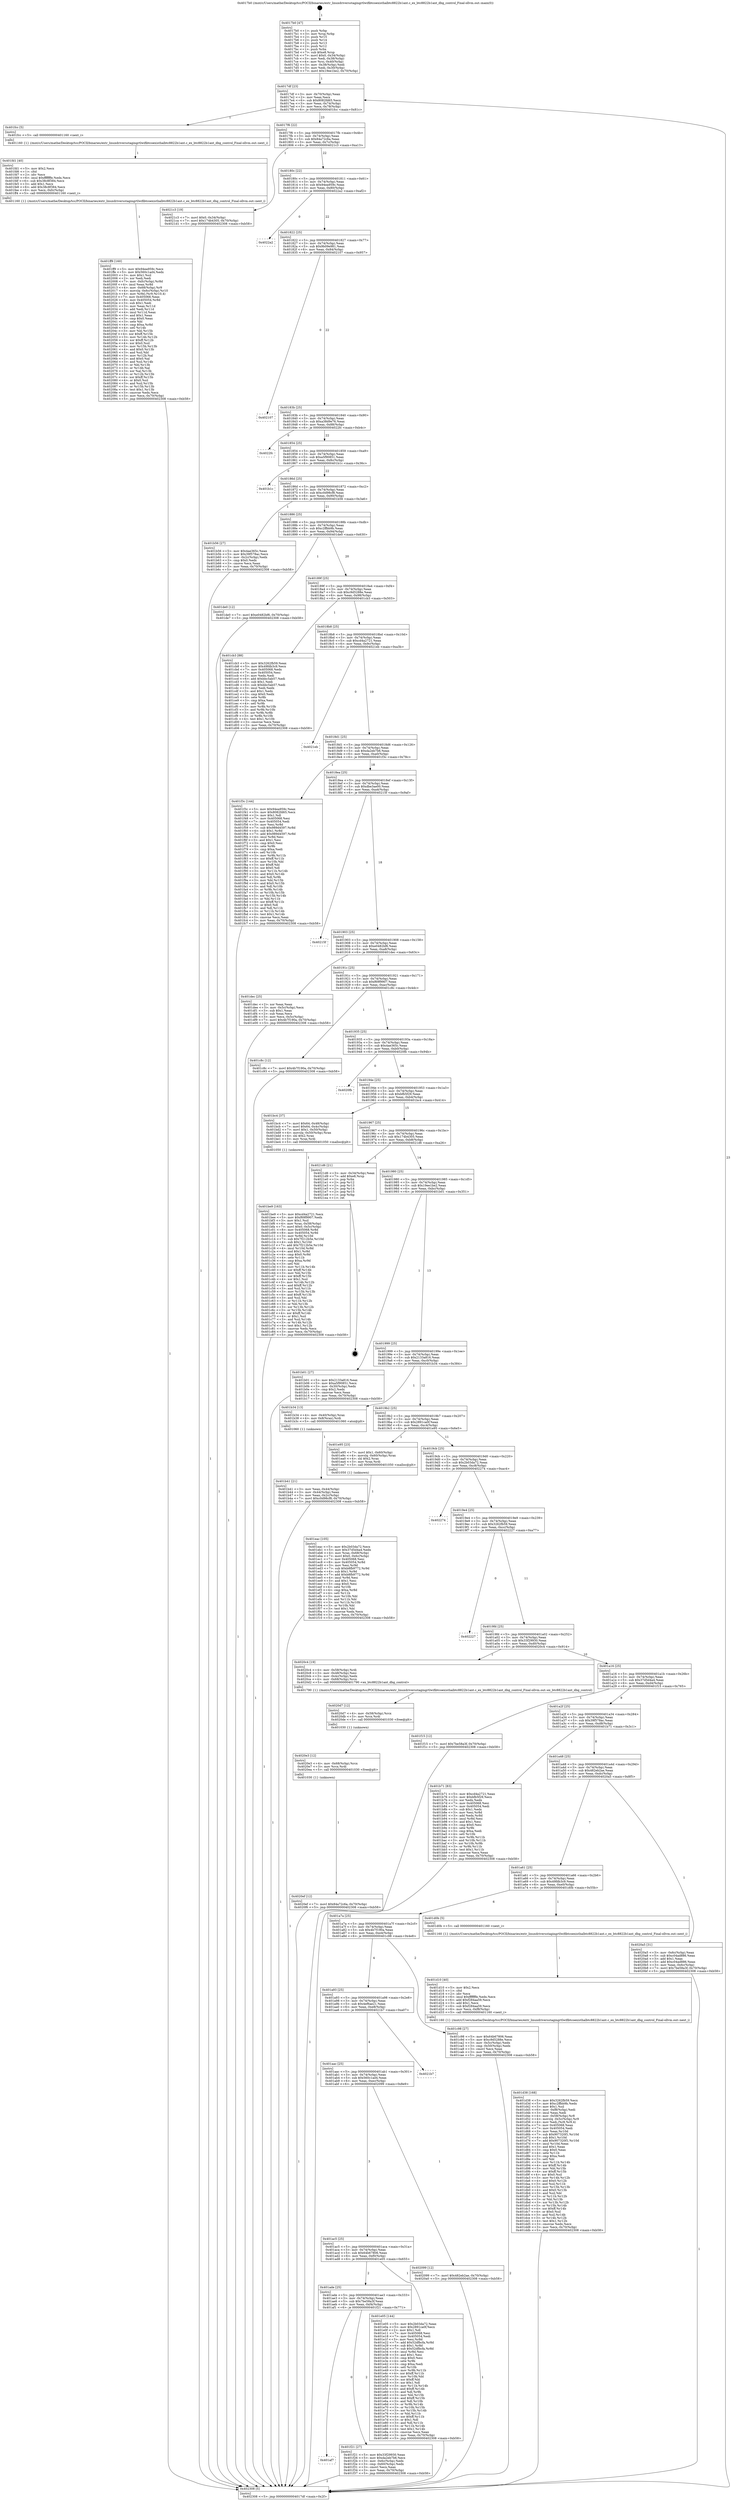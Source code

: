 digraph "0x4017b0" {
  label = "0x4017b0 (/mnt/c/Users/mathe/Desktop/tcc/POCII/binaries/extr_linuxdriversstagingrtlwifibtcoexisthalbtc8822b1ant.c_ex_btc8822b1ant_dbg_control_Final-ollvm.out::main(0))"
  labelloc = "t"
  node[shape=record]

  Entry [label="",width=0.3,height=0.3,shape=circle,fillcolor=black,style=filled]
  "0x4017df" [label="{
     0x4017df [23]\l
     | [instrs]\l
     &nbsp;&nbsp;0x4017df \<+3\>: mov -0x70(%rbp),%eax\l
     &nbsp;&nbsp;0x4017e2 \<+2\>: mov %eax,%ecx\l
     &nbsp;&nbsp;0x4017e4 \<+6\>: sub $0x8082fd65,%ecx\l
     &nbsp;&nbsp;0x4017ea \<+3\>: mov %eax,-0x74(%rbp)\l
     &nbsp;&nbsp;0x4017ed \<+3\>: mov %ecx,-0x78(%rbp)\l
     &nbsp;&nbsp;0x4017f0 \<+6\>: je 0000000000401fcc \<main+0x81c\>\l
  }"]
  "0x401fcc" [label="{
     0x401fcc [5]\l
     | [instrs]\l
     &nbsp;&nbsp;0x401fcc \<+5\>: call 0000000000401160 \<next_i\>\l
     | [calls]\l
     &nbsp;&nbsp;0x401160 \{1\} (/mnt/c/Users/mathe/Desktop/tcc/POCII/binaries/extr_linuxdriversstagingrtlwifibtcoexisthalbtc8822b1ant.c_ex_btc8822b1ant_dbg_control_Final-ollvm.out::next_i)\l
  }"]
  "0x4017f6" [label="{
     0x4017f6 [22]\l
     | [instrs]\l
     &nbsp;&nbsp;0x4017f6 \<+5\>: jmp 00000000004017fb \<main+0x4b\>\l
     &nbsp;&nbsp;0x4017fb \<+3\>: mov -0x74(%rbp),%eax\l
     &nbsp;&nbsp;0x4017fe \<+5\>: sub $0x84a72c6a,%eax\l
     &nbsp;&nbsp;0x401803 \<+3\>: mov %eax,-0x7c(%rbp)\l
     &nbsp;&nbsp;0x401806 \<+6\>: je 00000000004021c3 \<main+0xa13\>\l
  }"]
  Exit [label="",width=0.3,height=0.3,shape=circle,fillcolor=black,style=filled,peripheries=2]
  "0x4021c3" [label="{
     0x4021c3 [19]\l
     | [instrs]\l
     &nbsp;&nbsp;0x4021c3 \<+7\>: movl $0x0,-0x34(%rbp)\l
     &nbsp;&nbsp;0x4021ca \<+7\>: movl $0x174b4305,-0x70(%rbp)\l
     &nbsp;&nbsp;0x4021d1 \<+5\>: jmp 0000000000402308 \<main+0xb58\>\l
  }"]
  "0x40180c" [label="{
     0x40180c [22]\l
     | [instrs]\l
     &nbsp;&nbsp;0x40180c \<+5\>: jmp 0000000000401811 \<main+0x61\>\l
     &nbsp;&nbsp;0x401811 \<+3\>: mov -0x74(%rbp),%eax\l
     &nbsp;&nbsp;0x401814 \<+5\>: sub $0x94ea959c,%eax\l
     &nbsp;&nbsp;0x401819 \<+3\>: mov %eax,-0x80(%rbp)\l
     &nbsp;&nbsp;0x40181c \<+6\>: je 00000000004022a2 \<main+0xaf2\>\l
  }"]
  "0x4020ef" [label="{
     0x4020ef [12]\l
     | [instrs]\l
     &nbsp;&nbsp;0x4020ef \<+7\>: movl $0x84a72c6a,-0x70(%rbp)\l
     &nbsp;&nbsp;0x4020f6 \<+5\>: jmp 0000000000402308 \<main+0xb58\>\l
  }"]
  "0x4022a2" [label="{
     0x4022a2\l
  }", style=dashed]
  "0x401822" [label="{
     0x401822 [25]\l
     | [instrs]\l
     &nbsp;&nbsp;0x401822 \<+5\>: jmp 0000000000401827 \<main+0x77\>\l
     &nbsp;&nbsp;0x401827 \<+3\>: mov -0x74(%rbp),%eax\l
     &nbsp;&nbsp;0x40182a \<+5\>: sub $0x9b09e981,%eax\l
     &nbsp;&nbsp;0x40182f \<+6\>: mov %eax,-0x84(%rbp)\l
     &nbsp;&nbsp;0x401835 \<+6\>: je 0000000000402107 \<main+0x957\>\l
  }"]
  "0x4020e3" [label="{
     0x4020e3 [12]\l
     | [instrs]\l
     &nbsp;&nbsp;0x4020e3 \<+4\>: mov -0x68(%rbp),%rcx\l
     &nbsp;&nbsp;0x4020e7 \<+3\>: mov %rcx,%rdi\l
     &nbsp;&nbsp;0x4020ea \<+5\>: call 0000000000401030 \<free@plt\>\l
     | [calls]\l
     &nbsp;&nbsp;0x401030 \{1\} (unknown)\l
  }"]
  "0x402107" [label="{
     0x402107\l
  }", style=dashed]
  "0x40183b" [label="{
     0x40183b [25]\l
     | [instrs]\l
     &nbsp;&nbsp;0x40183b \<+5\>: jmp 0000000000401840 \<main+0x90\>\l
     &nbsp;&nbsp;0x401840 \<+3\>: mov -0x74(%rbp),%eax\l
     &nbsp;&nbsp;0x401843 \<+5\>: sub $0xa38d9e76,%eax\l
     &nbsp;&nbsp;0x401848 \<+6\>: mov %eax,-0x88(%rbp)\l
     &nbsp;&nbsp;0x40184e \<+6\>: je 00000000004022fc \<main+0xb4c\>\l
  }"]
  "0x4020d7" [label="{
     0x4020d7 [12]\l
     | [instrs]\l
     &nbsp;&nbsp;0x4020d7 \<+4\>: mov -0x58(%rbp),%rcx\l
     &nbsp;&nbsp;0x4020db \<+3\>: mov %rcx,%rdi\l
     &nbsp;&nbsp;0x4020de \<+5\>: call 0000000000401030 \<free@plt\>\l
     | [calls]\l
     &nbsp;&nbsp;0x401030 \{1\} (unknown)\l
  }"]
  "0x4022fc" [label="{
     0x4022fc\l
  }", style=dashed]
  "0x401854" [label="{
     0x401854 [25]\l
     | [instrs]\l
     &nbsp;&nbsp;0x401854 \<+5\>: jmp 0000000000401859 \<main+0xa9\>\l
     &nbsp;&nbsp;0x401859 \<+3\>: mov -0x74(%rbp),%eax\l
     &nbsp;&nbsp;0x40185c \<+5\>: sub $0xa5f90851,%eax\l
     &nbsp;&nbsp;0x401861 \<+6\>: mov %eax,-0x8c(%rbp)\l
     &nbsp;&nbsp;0x401867 \<+6\>: je 0000000000401b1c \<main+0x36c\>\l
  }"]
  "0x401ff9" [label="{
     0x401ff9 [160]\l
     | [instrs]\l
     &nbsp;&nbsp;0x401ff9 \<+5\>: mov $0x94ea959c,%ecx\l
     &nbsp;&nbsp;0x401ffe \<+5\>: mov $0x560c1ad4,%edx\l
     &nbsp;&nbsp;0x402003 \<+3\>: mov $0x1,%sil\l
     &nbsp;&nbsp;0x402006 \<+2\>: xor %edi,%edi\l
     &nbsp;&nbsp;0x402008 \<+7\>: mov -0xfc(%rbp),%r8d\l
     &nbsp;&nbsp;0x40200f \<+4\>: imul %eax,%r8d\l
     &nbsp;&nbsp;0x402013 \<+4\>: mov -0x68(%rbp),%r9\l
     &nbsp;&nbsp;0x402017 \<+4\>: movslq -0x6c(%rbp),%r10\l
     &nbsp;&nbsp;0x40201b \<+4\>: mov %r8d,(%r9,%r10,4)\l
     &nbsp;&nbsp;0x40201f \<+7\>: mov 0x405068,%eax\l
     &nbsp;&nbsp;0x402026 \<+8\>: mov 0x405054,%r8d\l
     &nbsp;&nbsp;0x40202e \<+3\>: sub $0x1,%edi\l
     &nbsp;&nbsp;0x402031 \<+3\>: mov %eax,%r11d\l
     &nbsp;&nbsp;0x402034 \<+3\>: add %edi,%r11d\l
     &nbsp;&nbsp;0x402037 \<+4\>: imul %r11d,%eax\l
     &nbsp;&nbsp;0x40203b \<+3\>: and $0x1,%eax\l
     &nbsp;&nbsp;0x40203e \<+3\>: cmp $0x0,%eax\l
     &nbsp;&nbsp;0x402041 \<+3\>: sete %bl\l
     &nbsp;&nbsp;0x402044 \<+4\>: cmp $0xa,%r8d\l
     &nbsp;&nbsp;0x402048 \<+4\>: setl %r14b\l
     &nbsp;&nbsp;0x40204c \<+3\>: mov %bl,%r15b\l
     &nbsp;&nbsp;0x40204f \<+4\>: xor $0xff,%r15b\l
     &nbsp;&nbsp;0x402053 \<+3\>: mov %r14b,%r12b\l
     &nbsp;&nbsp;0x402056 \<+4\>: xor $0xff,%r12b\l
     &nbsp;&nbsp;0x40205a \<+4\>: xor $0x0,%sil\l
     &nbsp;&nbsp;0x40205e \<+3\>: mov %r15b,%r13b\l
     &nbsp;&nbsp;0x402061 \<+4\>: and $0x0,%r13b\l
     &nbsp;&nbsp;0x402065 \<+3\>: and %sil,%bl\l
     &nbsp;&nbsp;0x402068 \<+3\>: mov %r12b,%al\l
     &nbsp;&nbsp;0x40206b \<+2\>: and $0x0,%al\l
     &nbsp;&nbsp;0x40206d \<+3\>: and %sil,%r14b\l
     &nbsp;&nbsp;0x402070 \<+3\>: or %bl,%r13b\l
     &nbsp;&nbsp;0x402073 \<+3\>: or %r14b,%al\l
     &nbsp;&nbsp;0x402076 \<+3\>: xor %al,%r13b\l
     &nbsp;&nbsp;0x402079 \<+3\>: or %r12b,%r15b\l
     &nbsp;&nbsp;0x40207c \<+4\>: xor $0xff,%r15b\l
     &nbsp;&nbsp;0x402080 \<+4\>: or $0x0,%sil\l
     &nbsp;&nbsp;0x402084 \<+3\>: and %sil,%r15b\l
     &nbsp;&nbsp;0x402087 \<+3\>: or %r15b,%r13b\l
     &nbsp;&nbsp;0x40208a \<+4\>: test $0x1,%r13b\l
     &nbsp;&nbsp;0x40208e \<+3\>: cmovne %edx,%ecx\l
     &nbsp;&nbsp;0x402091 \<+3\>: mov %ecx,-0x70(%rbp)\l
     &nbsp;&nbsp;0x402094 \<+5\>: jmp 0000000000402308 \<main+0xb58\>\l
  }"]
  "0x401b1c" [label="{
     0x401b1c\l
  }", style=dashed]
  "0x40186d" [label="{
     0x40186d [25]\l
     | [instrs]\l
     &nbsp;&nbsp;0x40186d \<+5\>: jmp 0000000000401872 \<main+0xc2\>\l
     &nbsp;&nbsp;0x401872 \<+3\>: mov -0x74(%rbp),%eax\l
     &nbsp;&nbsp;0x401875 \<+5\>: sub $0xc0d98cf8,%eax\l
     &nbsp;&nbsp;0x40187a \<+6\>: mov %eax,-0x90(%rbp)\l
     &nbsp;&nbsp;0x401880 \<+6\>: je 0000000000401b56 \<main+0x3a6\>\l
  }"]
  "0x401fd1" [label="{
     0x401fd1 [40]\l
     | [instrs]\l
     &nbsp;&nbsp;0x401fd1 \<+5\>: mov $0x2,%ecx\l
     &nbsp;&nbsp;0x401fd6 \<+1\>: cltd\l
     &nbsp;&nbsp;0x401fd7 \<+2\>: idiv %ecx\l
     &nbsp;&nbsp;0x401fd9 \<+6\>: imul $0xfffffffe,%edx,%ecx\l
     &nbsp;&nbsp;0x401fdf \<+6\>: sub $0x38c8f384,%ecx\l
     &nbsp;&nbsp;0x401fe5 \<+3\>: add $0x1,%ecx\l
     &nbsp;&nbsp;0x401fe8 \<+6\>: add $0x38c8f384,%ecx\l
     &nbsp;&nbsp;0x401fee \<+6\>: mov %ecx,-0xfc(%rbp)\l
     &nbsp;&nbsp;0x401ff4 \<+5\>: call 0000000000401160 \<next_i\>\l
     | [calls]\l
     &nbsp;&nbsp;0x401160 \{1\} (/mnt/c/Users/mathe/Desktop/tcc/POCII/binaries/extr_linuxdriversstagingrtlwifibtcoexisthalbtc8822b1ant.c_ex_btc8822b1ant_dbg_control_Final-ollvm.out::next_i)\l
  }"]
  "0x401b56" [label="{
     0x401b56 [27]\l
     | [instrs]\l
     &nbsp;&nbsp;0x401b56 \<+5\>: mov $0x4ae365c,%eax\l
     &nbsp;&nbsp;0x401b5b \<+5\>: mov $0x39f578ac,%ecx\l
     &nbsp;&nbsp;0x401b60 \<+3\>: mov -0x2c(%rbp),%edx\l
     &nbsp;&nbsp;0x401b63 \<+3\>: cmp $0x0,%edx\l
     &nbsp;&nbsp;0x401b66 \<+3\>: cmove %ecx,%eax\l
     &nbsp;&nbsp;0x401b69 \<+3\>: mov %eax,-0x70(%rbp)\l
     &nbsp;&nbsp;0x401b6c \<+5\>: jmp 0000000000402308 \<main+0xb58\>\l
  }"]
  "0x401886" [label="{
     0x401886 [25]\l
     | [instrs]\l
     &nbsp;&nbsp;0x401886 \<+5\>: jmp 000000000040188b \<main+0xdb\>\l
     &nbsp;&nbsp;0x40188b \<+3\>: mov -0x74(%rbp),%eax\l
     &nbsp;&nbsp;0x40188e \<+5\>: sub $0xc2ffbb9b,%eax\l
     &nbsp;&nbsp;0x401893 \<+6\>: mov %eax,-0x94(%rbp)\l
     &nbsp;&nbsp;0x401899 \<+6\>: je 0000000000401de0 \<main+0x630\>\l
  }"]
  "0x401af7" [label="{
     0x401af7\l
  }", style=dashed]
  "0x401de0" [label="{
     0x401de0 [12]\l
     | [instrs]\l
     &nbsp;&nbsp;0x401de0 \<+7\>: movl $0xe0482bf6,-0x70(%rbp)\l
     &nbsp;&nbsp;0x401de7 \<+5\>: jmp 0000000000402308 \<main+0xb58\>\l
  }"]
  "0x40189f" [label="{
     0x40189f [25]\l
     | [instrs]\l
     &nbsp;&nbsp;0x40189f \<+5\>: jmp 00000000004018a4 \<main+0xf4\>\l
     &nbsp;&nbsp;0x4018a4 \<+3\>: mov -0x74(%rbp),%eax\l
     &nbsp;&nbsp;0x4018a7 \<+5\>: sub $0xc9d5288e,%eax\l
     &nbsp;&nbsp;0x4018ac \<+6\>: mov %eax,-0x98(%rbp)\l
     &nbsp;&nbsp;0x4018b2 \<+6\>: je 0000000000401cb3 \<main+0x503\>\l
  }"]
  "0x401f21" [label="{
     0x401f21 [27]\l
     | [instrs]\l
     &nbsp;&nbsp;0x401f21 \<+5\>: mov $0x33f29930,%eax\l
     &nbsp;&nbsp;0x401f26 \<+5\>: mov $0xda2eb7b6,%ecx\l
     &nbsp;&nbsp;0x401f2b \<+3\>: mov -0x6c(%rbp),%edx\l
     &nbsp;&nbsp;0x401f2e \<+3\>: cmp -0x60(%rbp),%edx\l
     &nbsp;&nbsp;0x401f31 \<+3\>: cmovl %ecx,%eax\l
     &nbsp;&nbsp;0x401f34 \<+3\>: mov %eax,-0x70(%rbp)\l
     &nbsp;&nbsp;0x401f37 \<+5\>: jmp 0000000000402308 \<main+0xb58\>\l
  }"]
  "0x401cb3" [label="{
     0x401cb3 [88]\l
     | [instrs]\l
     &nbsp;&nbsp;0x401cb3 \<+5\>: mov $0x3262fb59,%eax\l
     &nbsp;&nbsp;0x401cb8 \<+5\>: mov $0x49fdb3c9,%ecx\l
     &nbsp;&nbsp;0x401cbd \<+7\>: mov 0x405068,%edx\l
     &nbsp;&nbsp;0x401cc4 \<+7\>: mov 0x405054,%esi\l
     &nbsp;&nbsp;0x401ccb \<+2\>: mov %edx,%edi\l
     &nbsp;&nbsp;0x401ccd \<+6\>: add $0xbbc5ab57,%edi\l
     &nbsp;&nbsp;0x401cd3 \<+3\>: sub $0x1,%edi\l
     &nbsp;&nbsp;0x401cd6 \<+6\>: sub $0xbbc5ab57,%edi\l
     &nbsp;&nbsp;0x401cdc \<+3\>: imul %edi,%edx\l
     &nbsp;&nbsp;0x401cdf \<+3\>: and $0x1,%edx\l
     &nbsp;&nbsp;0x401ce2 \<+3\>: cmp $0x0,%edx\l
     &nbsp;&nbsp;0x401ce5 \<+4\>: sete %r8b\l
     &nbsp;&nbsp;0x401ce9 \<+3\>: cmp $0xa,%esi\l
     &nbsp;&nbsp;0x401cec \<+4\>: setl %r9b\l
     &nbsp;&nbsp;0x401cf0 \<+3\>: mov %r8b,%r10b\l
     &nbsp;&nbsp;0x401cf3 \<+3\>: and %r9b,%r10b\l
     &nbsp;&nbsp;0x401cf6 \<+3\>: xor %r9b,%r8b\l
     &nbsp;&nbsp;0x401cf9 \<+3\>: or %r8b,%r10b\l
     &nbsp;&nbsp;0x401cfc \<+4\>: test $0x1,%r10b\l
     &nbsp;&nbsp;0x401d00 \<+3\>: cmovne %ecx,%eax\l
     &nbsp;&nbsp;0x401d03 \<+3\>: mov %eax,-0x70(%rbp)\l
     &nbsp;&nbsp;0x401d06 \<+5\>: jmp 0000000000402308 \<main+0xb58\>\l
  }"]
  "0x4018b8" [label="{
     0x4018b8 [25]\l
     | [instrs]\l
     &nbsp;&nbsp;0x4018b8 \<+5\>: jmp 00000000004018bd \<main+0x10d\>\l
     &nbsp;&nbsp;0x4018bd \<+3\>: mov -0x74(%rbp),%eax\l
     &nbsp;&nbsp;0x4018c0 \<+5\>: sub $0xcd4a2721,%eax\l
     &nbsp;&nbsp;0x4018c5 \<+6\>: mov %eax,-0x9c(%rbp)\l
     &nbsp;&nbsp;0x4018cb \<+6\>: je 00000000004021eb \<main+0xa3b\>\l
  }"]
  "0x401eac" [label="{
     0x401eac [105]\l
     | [instrs]\l
     &nbsp;&nbsp;0x401eac \<+5\>: mov $0x2b03da72,%ecx\l
     &nbsp;&nbsp;0x401eb1 \<+5\>: mov $0x37d5d4a4,%edx\l
     &nbsp;&nbsp;0x401eb6 \<+4\>: mov %rax,-0x68(%rbp)\l
     &nbsp;&nbsp;0x401eba \<+7\>: movl $0x0,-0x6c(%rbp)\l
     &nbsp;&nbsp;0x401ec1 \<+7\>: mov 0x405068,%esi\l
     &nbsp;&nbsp;0x401ec8 \<+8\>: mov 0x405054,%r8d\l
     &nbsp;&nbsp;0x401ed0 \<+3\>: mov %esi,%r9d\l
     &nbsp;&nbsp;0x401ed3 \<+7\>: sub $0xb8fb9772,%r9d\l
     &nbsp;&nbsp;0x401eda \<+4\>: sub $0x1,%r9d\l
     &nbsp;&nbsp;0x401ede \<+7\>: add $0xb8fb9772,%r9d\l
     &nbsp;&nbsp;0x401ee5 \<+4\>: imul %r9d,%esi\l
     &nbsp;&nbsp;0x401ee9 \<+3\>: and $0x1,%esi\l
     &nbsp;&nbsp;0x401eec \<+3\>: cmp $0x0,%esi\l
     &nbsp;&nbsp;0x401eef \<+4\>: sete %r10b\l
     &nbsp;&nbsp;0x401ef3 \<+4\>: cmp $0xa,%r8d\l
     &nbsp;&nbsp;0x401ef7 \<+4\>: setl %r11b\l
     &nbsp;&nbsp;0x401efb \<+3\>: mov %r10b,%bl\l
     &nbsp;&nbsp;0x401efe \<+3\>: and %r11b,%bl\l
     &nbsp;&nbsp;0x401f01 \<+3\>: xor %r11b,%r10b\l
     &nbsp;&nbsp;0x401f04 \<+3\>: or %r10b,%bl\l
     &nbsp;&nbsp;0x401f07 \<+3\>: test $0x1,%bl\l
     &nbsp;&nbsp;0x401f0a \<+3\>: cmovne %edx,%ecx\l
     &nbsp;&nbsp;0x401f0d \<+3\>: mov %ecx,-0x70(%rbp)\l
     &nbsp;&nbsp;0x401f10 \<+5\>: jmp 0000000000402308 \<main+0xb58\>\l
  }"]
  "0x4021eb" [label="{
     0x4021eb\l
  }", style=dashed]
  "0x4018d1" [label="{
     0x4018d1 [25]\l
     | [instrs]\l
     &nbsp;&nbsp;0x4018d1 \<+5\>: jmp 00000000004018d6 \<main+0x126\>\l
     &nbsp;&nbsp;0x4018d6 \<+3\>: mov -0x74(%rbp),%eax\l
     &nbsp;&nbsp;0x4018d9 \<+5\>: sub $0xda2eb7b6,%eax\l
     &nbsp;&nbsp;0x4018de \<+6\>: mov %eax,-0xa0(%rbp)\l
     &nbsp;&nbsp;0x4018e4 \<+6\>: je 0000000000401f3c \<main+0x78c\>\l
  }"]
  "0x401ade" [label="{
     0x401ade [25]\l
     | [instrs]\l
     &nbsp;&nbsp;0x401ade \<+5\>: jmp 0000000000401ae3 \<main+0x333\>\l
     &nbsp;&nbsp;0x401ae3 \<+3\>: mov -0x74(%rbp),%eax\l
     &nbsp;&nbsp;0x401ae6 \<+5\>: sub $0x7be58a3f,%eax\l
     &nbsp;&nbsp;0x401aeb \<+6\>: mov %eax,-0xf4(%rbp)\l
     &nbsp;&nbsp;0x401af1 \<+6\>: je 0000000000401f21 \<main+0x771\>\l
  }"]
  "0x401f3c" [label="{
     0x401f3c [144]\l
     | [instrs]\l
     &nbsp;&nbsp;0x401f3c \<+5\>: mov $0x94ea959c,%eax\l
     &nbsp;&nbsp;0x401f41 \<+5\>: mov $0x8082fd65,%ecx\l
     &nbsp;&nbsp;0x401f46 \<+2\>: mov $0x1,%dl\l
     &nbsp;&nbsp;0x401f48 \<+7\>: mov 0x405068,%esi\l
     &nbsp;&nbsp;0x401f4f \<+7\>: mov 0x405054,%edi\l
     &nbsp;&nbsp;0x401f56 \<+3\>: mov %esi,%r8d\l
     &nbsp;&nbsp;0x401f59 \<+7\>: sub $0x989d4597,%r8d\l
     &nbsp;&nbsp;0x401f60 \<+4\>: sub $0x1,%r8d\l
     &nbsp;&nbsp;0x401f64 \<+7\>: add $0x989d4597,%r8d\l
     &nbsp;&nbsp;0x401f6b \<+4\>: imul %r8d,%esi\l
     &nbsp;&nbsp;0x401f6f \<+3\>: and $0x1,%esi\l
     &nbsp;&nbsp;0x401f72 \<+3\>: cmp $0x0,%esi\l
     &nbsp;&nbsp;0x401f75 \<+4\>: sete %r9b\l
     &nbsp;&nbsp;0x401f79 \<+3\>: cmp $0xa,%edi\l
     &nbsp;&nbsp;0x401f7c \<+4\>: setl %r10b\l
     &nbsp;&nbsp;0x401f80 \<+3\>: mov %r9b,%r11b\l
     &nbsp;&nbsp;0x401f83 \<+4\>: xor $0xff,%r11b\l
     &nbsp;&nbsp;0x401f87 \<+3\>: mov %r10b,%bl\l
     &nbsp;&nbsp;0x401f8a \<+3\>: xor $0xff,%bl\l
     &nbsp;&nbsp;0x401f8d \<+3\>: xor $0x0,%dl\l
     &nbsp;&nbsp;0x401f90 \<+3\>: mov %r11b,%r14b\l
     &nbsp;&nbsp;0x401f93 \<+4\>: and $0x0,%r14b\l
     &nbsp;&nbsp;0x401f97 \<+3\>: and %dl,%r9b\l
     &nbsp;&nbsp;0x401f9a \<+3\>: mov %bl,%r15b\l
     &nbsp;&nbsp;0x401f9d \<+4\>: and $0x0,%r15b\l
     &nbsp;&nbsp;0x401fa1 \<+3\>: and %dl,%r10b\l
     &nbsp;&nbsp;0x401fa4 \<+3\>: or %r9b,%r14b\l
     &nbsp;&nbsp;0x401fa7 \<+3\>: or %r10b,%r15b\l
     &nbsp;&nbsp;0x401faa \<+3\>: xor %r15b,%r14b\l
     &nbsp;&nbsp;0x401fad \<+3\>: or %bl,%r11b\l
     &nbsp;&nbsp;0x401fb0 \<+4\>: xor $0xff,%r11b\l
     &nbsp;&nbsp;0x401fb4 \<+3\>: or $0x0,%dl\l
     &nbsp;&nbsp;0x401fb7 \<+3\>: and %dl,%r11b\l
     &nbsp;&nbsp;0x401fba \<+3\>: or %r11b,%r14b\l
     &nbsp;&nbsp;0x401fbd \<+4\>: test $0x1,%r14b\l
     &nbsp;&nbsp;0x401fc1 \<+3\>: cmovne %ecx,%eax\l
     &nbsp;&nbsp;0x401fc4 \<+3\>: mov %eax,-0x70(%rbp)\l
     &nbsp;&nbsp;0x401fc7 \<+5\>: jmp 0000000000402308 \<main+0xb58\>\l
  }"]
  "0x4018ea" [label="{
     0x4018ea [25]\l
     | [instrs]\l
     &nbsp;&nbsp;0x4018ea \<+5\>: jmp 00000000004018ef \<main+0x13f\>\l
     &nbsp;&nbsp;0x4018ef \<+3\>: mov -0x74(%rbp),%eax\l
     &nbsp;&nbsp;0x4018f2 \<+5\>: sub $0xdbe3ae00,%eax\l
     &nbsp;&nbsp;0x4018f7 \<+6\>: mov %eax,-0xa4(%rbp)\l
     &nbsp;&nbsp;0x4018fd \<+6\>: je 000000000040215f \<main+0x9af\>\l
  }"]
  "0x401e05" [label="{
     0x401e05 [144]\l
     | [instrs]\l
     &nbsp;&nbsp;0x401e05 \<+5\>: mov $0x2b03da72,%eax\l
     &nbsp;&nbsp;0x401e0a \<+5\>: mov $0x2891ca0f,%ecx\l
     &nbsp;&nbsp;0x401e0f \<+2\>: mov $0x1,%dl\l
     &nbsp;&nbsp;0x401e11 \<+7\>: mov 0x405068,%esi\l
     &nbsp;&nbsp;0x401e18 \<+7\>: mov 0x405054,%edi\l
     &nbsp;&nbsp;0x401e1f \<+3\>: mov %esi,%r8d\l
     &nbsp;&nbsp;0x401e22 \<+7\>: add $0x52dfbcfa,%r8d\l
     &nbsp;&nbsp;0x401e29 \<+4\>: sub $0x1,%r8d\l
     &nbsp;&nbsp;0x401e2d \<+7\>: sub $0x52dfbcfa,%r8d\l
     &nbsp;&nbsp;0x401e34 \<+4\>: imul %r8d,%esi\l
     &nbsp;&nbsp;0x401e38 \<+3\>: and $0x1,%esi\l
     &nbsp;&nbsp;0x401e3b \<+3\>: cmp $0x0,%esi\l
     &nbsp;&nbsp;0x401e3e \<+4\>: sete %r9b\l
     &nbsp;&nbsp;0x401e42 \<+3\>: cmp $0xa,%edi\l
     &nbsp;&nbsp;0x401e45 \<+4\>: setl %r10b\l
     &nbsp;&nbsp;0x401e49 \<+3\>: mov %r9b,%r11b\l
     &nbsp;&nbsp;0x401e4c \<+4\>: xor $0xff,%r11b\l
     &nbsp;&nbsp;0x401e50 \<+3\>: mov %r10b,%bl\l
     &nbsp;&nbsp;0x401e53 \<+3\>: xor $0xff,%bl\l
     &nbsp;&nbsp;0x401e56 \<+3\>: xor $0x1,%dl\l
     &nbsp;&nbsp;0x401e59 \<+3\>: mov %r11b,%r14b\l
     &nbsp;&nbsp;0x401e5c \<+4\>: and $0xff,%r14b\l
     &nbsp;&nbsp;0x401e60 \<+3\>: and %dl,%r9b\l
     &nbsp;&nbsp;0x401e63 \<+3\>: mov %bl,%r15b\l
     &nbsp;&nbsp;0x401e66 \<+4\>: and $0xff,%r15b\l
     &nbsp;&nbsp;0x401e6a \<+3\>: and %dl,%r10b\l
     &nbsp;&nbsp;0x401e6d \<+3\>: or %r9b,%r14b\l
     &nbsp;&nbsp;0x401e70 \<+3\>: or %r10b,%r15b\l
     &nbsp;&nbsp;0x401e73 \<+3\>: xor %r15b,%r14b\l
     &nbsp;&nbsp;0x401e76 \<+3\>: or %bl,%r11b\l
     &nbsp;&nbsp;0x401e79 \<+4\>: xor $0xff,%r11b\l
     &nbsp;&nbsp;0x401e7d \<+3\>: or $0x1,%dl\l
     &nbsp;&nbsp;0x401e80 \<+3\>: and %dl,%r11b\l
     &nbsp;&nbsp;0x401e83 \<+3\>: or %r11b,%r14b\l
     &nbsp;&nbsp;0x401e86 \<+4\>: test $0x1,%r14b\l
     &nbsp;&nbsp;0x401e8a \<+3\>: cmovne %ecx,%eax\l
     &nbsp;&nbsp;0x401e8d \<+3\>: mov %eax,-0x70(%rbp)\l
     &nbsp;&nbsp;0x401e90 \<+5\>: jmp 0000000000402308 \<main+0xb58\>\l
  }"]
  "0x40215f" [label="{
     0x40215f\l
  }", style=dashed]
  "0x401903" [label="{
     0x401903 [25]\l
     | [instrs]\l
     &nbsp;&nbsp;0x401903 \<+5\>: jmp 0000000000401908 \<main+0x158\>\l
     &nbsp;&nbsp;0x401908 \<+3\>: mov -0x74(%rbp),%eax\l
     &nbsp;&nbsp;0x40190b \<+5\>: sub $0xe0482bf6,%eax\l
     &nbsp;&nbsp;0x401910 \<+6\>: mov %eax,-0xa8(%rbp)\l
     &nbsp;&nbsp;0x401916 \<+6\>: je 0000000000401dec \<main+0x63c\>\l
  }"]
  "0x401ac5" [label="{
     0x401ac5 [25]\l
     | [instrs]\l
     &nbsp;&nbsp;0x401ac5 \<+5\>: jmp 0000000000401aca \<main+0x31a\>\l
     &nbsp;&nbsp;0x401aca \<+3\>: mov -0x74(%rbp),%eax\l
     &nbsp;&nbsp;0x401acd \<+5\>: sub $0x64b67806,%eax\l
     &nbsp;&nbsp;0x401ad2 \<+6\>: mov %eax,-0xf0(%rbp)\l
     &nbsp;&nbsp;0x401ad8 \<+6\>: je 0000000000401e05 \<main+0x655\>\l
  }"]
  "0x401dec" [label="{
     0x401dec [25]\l
     | [instrs]\l
     &nbsp;&nbsp;0x401dec \<+2\>: xor %eax,%eax\l
     &nbsp;&nbsp;0x401dee \<+3\>: mov -0x5c(%rbp),%ecx\l
     &nbsp;&nbsp;0x401df1 \<+3\>: sub $0x1,%eax\l
     &nbsp;&nbsp;0x401df4 \<+2\>: sub %eax,%ecx\l
     &nbsp;&nbsp;0x401df6 \<+3\>: mov %ecx,-0x5c(%rbp)\l
     &nbsp;&nbsp;0x401df9 \<+7\>: movl $0x4b7f190a,-0x70(%rbp)\l
     &nbsp;&nbsp;0x401e00 \<+5\>: jmp 0000000000402308 \<main+0xb58\>\l
  }"]
  "0x40191c" [label="{
     0x40191c [25]\l
     | [instrs]\l
     &nbsp;&nbsp;0x40191c \<+5\>: jmp 0000000000401921 \<main+0x171\>\l
     &nbsp;&nbsp;0x401921 \<+3\>: mov -0x74(%rbp),%eax\l
     &nbsp;&nbsp;0x401924 \<+5\>: sub $0xf69f9907,%eax\l
     &nbsp;&nbsp;0x401929 \<+6\>: mov %eax,-0xac(%rbp)\l
     &nbsp;&nbsp;0x40192f \<+6\>: je 0000000000401c8c \<main+0x4dc\>\l
  }"]
  "0x402099" [label="{
     0x402099 [12]\l
     | [instrs]\l
     &nbsp;&nbsp;0x402099 \<+7\>: movl $0x482eb2ae,-0x70(%rbp)\l
     &nbsp;&nbsp;0x4020a0 \<+5\>: jmp 0000000000402308 \<main+0xb58\>\l
  }"]
  "0x401c8c" [label="{
     0x401c8c [12]\l
     | [instrs]\l
     &nbsp;&nbsp;0x401c8c \<+7\>: movl $0x4b7f190a,-0x70(%rbp)\l
     &nbsp;&nbsp;0x401c93 \<+5\>: jmp 0000000000402308 \<main+0xb58\>\l
  }"]
  "0x401935" [label="{
     0x401935 [25]\l
     | [instrs]\l
     &nbsp;&nbsp;0x401935 \<+5\>: jmp 000000000040193a \<main+0x18a\>\l
     &nbsp;&nbsp;0x40193a \<+3\>: mov -0x74(%rbp),%eax\l
     &nbsp;&nbsp;0x40193d \<+5\>: sub $0x4ae365c,%eax\l
     &nbsp;&nbsp;0x401942 \<+6\>: mov %eax,-0xb0(%rbp)\l
     &nbsp;&nbsp;0x401948 \<+6\>: je 00000000004020fb \<main+0x94b\>\l
  }"]
  "0x401aac" [label="{
     0x401aac [25]\l
     | [instrs]\l
     &nbsp;&nbsp;0x401aac \<+5\>: jmp 0000000000401ab1 \<main+0x301\>\l
     &nbsp;&nbsp;0x401ab1 \<+3\>: mov -0x74(%rbp),%eax\l
     &nbsp;&nbsp;0x401ab4 \<+5\>: sub $0x560c1ad4,%eax\l
     &nbsp;&nbsp;0x401ab9 \<+6\>: mov %eax,-0xec(%rbp)\l
     &nbsp;&nbsp;0x401abf \<+6\>: je 0000000000402099 \<main+0x8e9\>\l
  }"]
  "0x4020fb" [label="{
     0x4020fb\l
  }", style=dashed]
  "0x40194e" [label="{
     0x40194e [25]\l
     | [instrs]\l
     &nbsp;&nbsp;0x40194e \<+5\>: jmp 0000000000401953 \<main+0x1a3\>\l
     &nbsp;&nbsp;0x401953 \<+3\>: mov -0x74(%rbp),%eax\l
     &nbsp;&nbsp;0x401956 \<+5\>: sub $0xbfb5f29,%eax\l
     &nbsp;&nbsp;0x40195b \<+6\>: mov %eax,-0xb4(%rbp)\l
     &nbsp;&nbsp;0x401961 \<+6\>: je 0000000000401bc4 \<main+0x414\>\l
  }"]
  "0x4021b7" [label="{
     0x4021b7\l
  }", style=dashed]
  "0x401bc4" [label="{
     0x401bc4 [37]\l
     | [instrs]\l
     &nbsp;&nbsp;0x401bc4 \<+7\>: movl $0x64,-0x48(%rbp)\l
     &nbsp;&nbsp;0x401bcb \<+7\>: movl $0x64,-0x4c(%rbp)\l
     &nbsp;&nbsp;0x401bd2 \<+7\>: movl $0x1,-0x50(%rbp)\l
     &nbsp;&nbsp;0x401bd9 \<+4\>: movslq -0x50(%rbp),%rax\l
     &nbsp;&nbsp;0x401bdd \<+4\>: shl $0x2,%rax\l
     &nbsp;&nbsp;0x401be1 \<+3\>: mov %rax,%rdi\l
     &nbsp;&nbsp;0x401be4 \<+5\>: call 0000000000401050 \<malloc@plt\>\l
     | [calls]\l
     &nbsp;&nbsp;0x401050 \{1\} (unknown)\l
  }"]
  "0x401967" [label="{
     0x401967 [25]\l
     | [instrs]\l
     &nbsp;&nbsp;0x401967 \<+5\>: jmp 000000000040196c \<main+0x1bc\>\l
     &nbsp;&nbsp;0x40196c \<+3\>: mov -0x74(%rbp),%eax\l
     &nbsp;&nbsp;0x40196f \<+5\>: sub $0x174b4305,%eax\l
     &nbsp;&nbsp;0x401974 \<+6\>: mov %eax,-0xb8(%rbp)\l
     &nbsp;&nbsp;0x40197a \<+6\>: je 00000000004021d6 \<main+0xa26\>\l
  }"]
  "0x401d38" [label="{
     0x401d38 [168]\l
     | [instrs]\l
     &nbsp;&nbsp;0x401d38 \<+5\>: mov $0x3262fb59,%ecx\l
     &nbsp;&nbsp;0x401d3d \<+5\>: mov $0xc2ffbb9b,%edx\l
     &nbsp;&nbsp;0x401d42 \<+3\>: mov $0x1,%sil\l
     &nbsp;&nbsp;0x401d45 \<+6\>: mov -0xf8(%rbp),%edi\l
     &nbsp;&nbsp;0x401d4b \<+3\>: imul %eax,%edi\l
     &nbsp;&nbsp;0x401d4e \<+4\>: mov -0x58(%rbp),%r8\l
     &nbsp;&nbsp;0x401d52 \<+4\>: movslq -0x5c(%rbp),%r9\l
     &nbsp;&nbsp;0x401d56 \<+4\>: mov %edi,(%r8,%r9,4)\l
     &nbsp;&nbsp;0x401d5a \<+7\>: mov 0x405068,%eax\l
     &nbsp;&nbsp;0x401d61 \<+7\>: mov 0x405054,%edi\l
     &nbsp;&nbsp;0x401d68 \<+3\>: mov %eax,%r10d\l
     &nbsp;&nbsp;0x401d6b \<+7\>: sub $0x907320f1,%r10d\l
     &nbsp;&nbsp;0x401d72 \<+4\>: sub $0x1,%r10d\l
     &nbsp;&nbsp;0x401d76 \<+7\>: add $0x907320f1,%r10d\l
     &nbsp;&nbsp;0x401d7d \<+4\>: imul %r10d,%eax\l
     &nbsp;&nbsp;0x401d81 \<+3\>: and $0x1,%eax\l
     &nbsp;&nbsp;0x401d84 \<+3\>: cmp $0x0,%eax\l
     &nbsp;&nbsp;0x401d87 \<+4\>: sete %r11b\l
     &nbsp;&nbsp;0x401d8b \<+3\>: cmp $0xa,%edi\l
     &nbsp;&nbsp;0x401d8e \<+3\>: setl %bl\l
     &nbsp;&nbsp;0x401d91 \<+3\>: mov %r11b,%r14b\l
     &nbsp;&nbsp;0x401d94 \<+4\>: xor $0xff,%r14b\l
     &nbsp;&nbsp;0x401d98 \<+3\>: mov %bl,%r15b\l
     &nbsp;&nbsp;0x401d9b \<+4\>: xor $0xff,%r15b\l
     &nbsp;&nbsp;0x401d9f \<+4\>: xor $0x0,%sil\l
     &nbsp;&nbsp;0x401da3 \<+3\>: mov %r14b,%r12b\l
     &nbsp;&nbsp;0x401da6 \<+4\>: and $0x0,%r12b\l
     &nbsp;&nbsp;0x401daa \<+3\>: and %sil,%r11b\l
     &nbsp;&nbsp;0x401dad \<+3\>: mov %r15b,%r13b\l
     &nbsp;&nbsp;0x401db0 \<+4\>: and $0x0,%r13b\l
     &nbsp;&nbsp;0x401db4 \<+3\>: and %sil,%bl\l
     &nbsp;&nbsp;0x401db7 \<+3\>: or %r11b,%r12b\l
     &nbsp;&nbsp;0x401dba \<+3\>: or %bl,%r13b\l
     &nbsp;&nbsp;0x401dbd \<+3\>: xor %r13b,%r12b\l
     &nbsp;&nbsp;0x401dc0 \<+3\>: or %r15b,%r14b\l
     &nbsp;&nbsp;0x401dc3 \<+4\>: xor $0xff,%r14b\l
     &nbsp;&nbsp;0x401dc7 \<+4\>: or $0x0,%sil\l
     &nbsp;&nbsp;0x401dcb \<+3\>: and %sil,%r14b\l
     &nbsp;&nbsp;0x401dce \<+3\>: or %r14b,%r12b\l
     &nbsp;&nbsp;0x401dd1 \<+4\>: test $0x1,%r12b\l
     &nbsp;&nbsp;0x401dd5 \<+3\>: cmovne %edx,%ecx\l
     &nbsp;&nbsp;0x401dd8 \<+3\>: mov %ecx,-0x70(%rbp)\l
     &nbsp;&nbsp;0x401ddb \<+5\>: jmp 0000000000402308 \<main+0xb58\>\l
  }"]
  "0x4021d6" [label="{
     0x4021d6 [21]\l
     | [instrs]\l
     &nbsp;&nbsp;0x4021d6 \<+3\>: mov -0x34(%rbp),%eax\l
     &nbsp;&nbsp;0x4021d9 \<+7\>: add $0xe8,%rsp\l
     &nbsp;&nbsp;0x4021e0 \<+1\>: pop %rbx\l
     &nbsp;&nbsp;0x4021e1 \<+2\>: pop %r12\l
     &nbsp;&nbsp;0x4021e3 \<+2\>: pop %r13\l
     &nbsp;&nbsp;0x4021e5 \<+2\>: pop %r14\l
     &nbsp;&nbsp;0x4021e7 \<+2\>: pop %r15\l
     &nbsp;&nbsp;0x4021e9 \<+1\>: pop %rbp\l
     &nbsp;&nbsp;0x4021ea \<+1\>: ret\l
  }"]
  "0x401980" [label="{
     0x401980 [25]\l
     | [instrs]\l
     &nbsp;&nbsp;0x401980 \<+5\>: jmp 0000000000401985 \<main+0x1d5\>\l
     &nbsp;&nbsp;0x401985 \<+3\>: mov -0x74(%rbp),%eax\l
     &nbsp;&nbsp;0x401988 \<+5\>: sub $0x19ee1be2,%eax\l
     &nbsp;&nbsp;0x40198d \<+6\>: mov %eax,-0xbc(%rbp)\l
     &nbsp;&nbsp;0x401993 \<+6\>: je 0000000000401b01 \<main+0x351\>\l
  }"]
  "0x401d10" [label="{
     0x401d10 [40]\l
     | [instrs]\l
     &nbsp;&nbsp;0x401d10 \<+5\>: mov $0x2,%ecx\l
     &nbsp;&nbsp;0x401d15 \<+1\>: cltd\l
     &nbsp;&nbsp;0x401d16 \<+2\>: idiv %ecx\l
     &nbsp;&nbsp;0x401d18 \<+6\>: imul $0xfffffffe,%edx,%ecx\l
     &nbsp;&nbsp;0x401d1e \<+6\>: add $0xf284aa59,%ecx\l
     &nbsp;&nbsp;0x401d24 \<+3\>: add $0x1,%ecx\l
     &nbsp;&nbsp;0x401d27 \<+6\>: sub $0xf284aa59,%ecx\l
     &nbsp;&nbsp;0x401d2d \<+6\>: mov %ecx,-0xf8(%rbp)\l
     &nbsp;&nbsp;0x401d33 \<+5\>: call 0000000000401160 \<next_i\>\l
     | [calls]\l
     &nbsp;&nbsp;0x401160 \{1\} (/mnt/c/Users/mathe/Desktop/tcc/POCII/binaries/extr_linuxdriversstagingrtlwifibtcoexisthalbtc8822b1ant.c_ex_btc8822b1ant_dbg_control_Final-ollvm.out::next_i)\l
  }"]
  "0x401b01" [label="{
     0x401b01 [27]\l
     | [instrs]\l
     &nbsp;&nbsp;0x401b01 \<+5\>: mov $0x2133a816,%eax\l
     &nbsp;&nbsp;0x401b06 \<+5\>: mov $0xa5f90851,%ecx\l
     &nbsp;&nbsp;0x401b0b \<+3\>: mov -0x30(%rbp),%edx\l
     &nbsp;&nbsp;0x401b0e \<+3\>: cmp $0x2,%edx\l
     &nbsp;&nbsp;0x401b11 \<+3\>: cmovne %ecx,%eax\l
     &nbsp;&nbsp;0x401b14 \<+3\>: mov %eax,-0x70(%rbp)\l
     &nbsp;&nbsp;0x401b17 \<+5\>: jmp 0000000000402308 \<main+0xb58\>\l
  }"]
  "0x401999" [label="{
     0x401999 [25]\l
     | [instrs]\l
     &nbsp;&nbsp;0x401999 \<+5\>: jmp 000000000040199e \<main+0x1ee\>\l
     &nbsp;&nbsp;0x40199e \<+3\>: mov -0x74(%rbp),%eax\l
     &nbsp;&nbsp;0x4019a1 \<+5\>: sub $0x2133a816,%eax\l
     &nbsp;&nbsp;0x4019a6 \<+6\>: mov %eax,-0xc0(%rbp)\l
     &nbsp;&nbsp;0x4019ac \<+6\>: je 0000000000401b34 \<main+0x384\>\l
  }"]
  "0x402308" [label="{
     0x402308 [5]\l
     | [instrs]\l
     &nbsp;&nbsp;0x402308 \<+5\>: jmp 00000000004017df \<main+0x2f\>\l
  }"]
  "0x4017b0" [label="{
     0x4017b0 [47]\l
     | [instrs]\l
     &nbsp;&nbsp;0x4017b0 \<+1\>: push %rbp\l
     &nbsp;&nbsp;0x4017b1 \<+3\>: mov %rsp,%rbp\l
     &nbsp;&nbsp;0x4017b4 \<+2\>: push %r15\l
     &nbsp;&nbsp;0x4017b6 \<+2\>: push %r14\l
     &nbsp;&nbsp;0x4017b8 \<+2\>: push %r13\l
     &nbsp;&nbsp;0x4017ba \<+2\>: push %r12\l
     &nbsp;&nbsp;0x4017bc \<+1\>: push %rbx\l
     &nbsp;&nbsp;0x4017bd \<+7\>: sub $0xe8,%rsp\l
     &nbsp;&nbsp;0x4017c4 \<+7\>: movl $0x0,-0x34(%rbp)\l
     &nbsp;&nbsp;0x4017cb \<+3\>: mov %edi,-0x38(%rbp)\l
     &nbsp;&nbsp;0x4017ce \<+4\>: mov %rsi,-0x40(%rbp)\l
     &nbsp;&nbsp;0x4017d2 \<+3\>: mov -0x38(%rbp),%edi\l
     &nbsp;&nbsp;0x4017d5 \<+3\>: mov %edi,-0x30(%rbp)\l
     &nbsp;&nbsp;0x4017d8 \<+7\>: movl $0x19ee1be2,-0x70(%rbp)\l
  }"]
  "0x401a93" [label="{
     0x401a93 [25]\l
     | [instrs]\l
     &nbsp;&nbsp;0x401a93 \<+5\>: jmp 0000000000401a98 \<main+0x2e8\>\l
     &nbsp;&nbsp;0x401a98 \<+3\>: mov -0x74(%rbp),%eax\l
     &nbsp;&nbsp;0x401a9b \<+5\>: sub $0x4ef6ae21,%eax\l
     &nbsp;&nbsp;0x401aa0 \<+6\>: mov %eax,-0xe8(%rbp)\l
     &nbsp;&nbsp;0x401aa6 \<+6\>: je 00000000004021b7 \<main+0xa07\>\l
  }"]
  "0x401b34" [label="{
     0x401b34 [13]\l
     | [instrs]\l
     &nbsp;&nbsp;0x401b34 \<+4\>: mov -0x40(%rbp),%rax\l
     &nbsp;&nbsp;0x401b38 \<+4\>: mov 0x8(%rax),%rdi\l
     &nbsp;&nbsp;0x401b3c \<+5\>: call 0000000000401060 \<atoi@plt\>\l
     | [calls]\l
     &nbsp;&nbsp;0x401060 \{1\} (unknown)\l
  }"]
  "0x4019b2" [label="{
     0x4019b2 [25]\l
     | [instrs]\l
     &nbsp;&nbsp;0x4019b2 \<+5\>: jmp 00000000004019b7 \<main+0x207\>\l
     &nbsp;&nbsp;0x4019b7 \<+3\>: mov -0x74(%rbp),%eax\l
     &nbsp;&nbsp;0x4019ba \<+5\>: sub $0x2891ca0f,%eax\l
     &nbsp;&nbsp;0x4019bf \<+6\>: mov %eax,-0xc4(%rbp)\l
     &nbsp;&nbsp;0x4019c5 \<+6\>: je 0000000000401e95 \<main+0x6e5\>\l
  }"]
  "0x401b41" [label="{
     0x401b41 [21]\l
     | [instrs]\l
     &nbsp;&nbsp;0x401b41 \<+3\>: mov %eax,-0x44(%rbp)\l
     &nbsp;&nbsp;0x401b44 \<+3\>: mov -0x44(%rbp),%eax\l
     &nbsp;&nbsp;0x401b47 \<+3\>: mov %eax,-0x2c(%rbp)\l
     &nbsp;&nbsp;0x401b4a \<+7\>: movl $0xc0d98cf8,-0x70(%rbp)\l
     &nbsp;&nbsp;0x401b51 \<+5\>: jmp 0000000000402308 \<main+0xb58\>\l
  }"]
  "0x401c98" [label="{
     0x401c98 [27]\l
     | [instrs]\l
     &nbsp;&nbsp;0x401c98 \<+5\>: mov $0x64b67806,%eax\l
     &nbsp;&nbsp;0x401c9d \<+5\>: mov $0xc9d5288e,%ecx\l
     &nbsp;&nbsp;0x401ca2 \<+3\>: mov -0x5c(%rbp),%edx\l
     &nbsp;&nbsp;0x401ca5 \<+3\>: cmp -0x50(%rbp),%edx\l
     &nbsp;&nbsp;0x401ca8 \<+3\>: cmovl %ecx,%eax\l
     &nbsp;&nbsp;0x401cab \<+3\>: mov %eax,-0x70(%rbp)\l
     &nbsp;&nbsp;0x401cae \<+5\>: jmp 0000000000402308 \<main+0xb58\>\l
  }"]
  "0x401e95" [label="{
     0x401e95 [23]\l
     | [instrs]\l
     &nbsp;&nbsp;0x401e95 \<+7\>: movl $0x1,-0x60(%rbp)\l
     &nbsp;&nbsp;0x401e9c \<+4\>: movslq -0x60(%rbp),%rax\l
     &nbsp;&nbsp;0x401ea0 \<+4\>: shl $0x2,%rax\l
     &nbsp;&nbsp;0x401ea4 \<+3\>: mov %rax,%rdi\l
     &nbsp;&nbsp;0x401ea7 \<+5\>: call 0000000000401050 \<malloc@plt\>\l
     | [calls]\l
     &nbsp;&nbsp;0x401050 \{1\} (unknown)\l
  }"]
  "0x4019cb" [label="{
     0x4019cb [25]\l
     | [instrs]\l
     &nbsp;&nbsp;0x4019cb \<+5\>: jmp 00000000004019d0 \<main+0x220\>\l
     &nbsp;&nbsp;0x4019d0 \<+3\>: mov -0x74(%rbp),%eax\l
     &nbsp;&nbsp;0x4019d3 \<+5\>: sub $0x2b03da72,%eax\l
     &nbsp;&nbsp;0x4019d8 \<+6\>: mov %eax,-0xc8(%rbp)\l
     &nbsp;&nbsp;0x4019de \<+6\>: je 0000000000402274 \<main+0xac4\>\l
  }"]
  "0x401a7a" [label="{
     0x401a7a [25]\l
     | [instrs]\l
     &nbsp;&nbsp;0x401a7a \<+5\>: jmp 0000000000401a7f \<main+0x2cf\>\l
     &nbsp;&nbsp;0x401a7f \<+3\>: mov -0x74(%rbp),%eax\l
     &nbsp;&nbsp;0x401a82 \<+5\>: sub $0x4b7f190a,%eax\l
     &nbsp;&nbsp;0x401a87 \<+6\>: mov %eax,-0xe4(%rbp)\l
     &nbsp;&nbsp;0x401a8d \<+6\>: je 0000000000401c98 \<main+0x4e8\>\l
  }"]
  "0x402274" [label="{
     0x402274\l
  }", style=dashed]
  "0x4019e4" [label="{
     0x4019e4 [25]\l
     | [instrs]\l
     &nbsp;&nbsp;0x4019e4 \<+5\>: jmp 00000000004019e9 \<main+0x239\>\l
     &nbsp;&nbsp;0x4019e9 \<+3\>: mov -0x74(%rbp),%eax\l
     &nbsp;&nbsp;0x4019ec \<+5\>: sub $0x3262fb59,%eax\l
     &nbsp;&nbsp;0x4019f1 \<+6\>: mov %eax,-0xcc(%rbp)\l
     &nbsp;&nbsp;0x4019f7 \<+6\>: je 0000000000402227 \<main+0xa77\>\l
  }"]
  "0x401d0b" [label="{
     0x401d0b [5]\l
     | [instrs]\l
     &nbsp;&nbsp;0x401d0b \<+5\>: call 0000000000401160 \<next_i\>\l
     | [calls]\l
     &nbsp;&nbsp;0x401160 \{1\} (/mnt/c/Users/mathe/Desktop/tcc/POCII/binaries/extr_linuxdriversstagingrtlwifibtcoexisthalbtc8822b1ant.c_ex_btc8822b1ant_dbg_control_Final-ollvm.out::next_i)\l
  }"]
  "0x402227" [label="{
     0x402227\l
  }", style=dashed]
  "0x4019fd" [label="{
     0x4019fd [25]\l
     | [instrs]\l
     &nbsp;&nbsp;0x4019fd \<+5\>: jmp 0000000000401a02 \<main+0x252\>\l
     &nbsp;&nbsp;0x401a02 \<+3\>: mov -0x74(%rbp),%eax\l
     &nbsp;&nbsp;0x401a05 \<+5\>: sub $0x33f29930,%eax\l
     &nbsp;&nbsp;0x401a0a \<+6\>: mov %eax,-0xd0(%rbp)\l
     &nbsp;&nbsp;0x401a10 \<+6\>: je 00000000004020c4 \<main+0x914\>\l
  }"]
  "0x401a61" [label="{
     0x401a61 [25]\l
     | [instrs]\l
     &nbsp;&nbsp;0x401a61 \<+5\>: jmp 0000000000401a66 \<main+0x2b6\>\l
     &nbsp;&nbsp;0x401a66 \<+3\>: mov -0x74(%rbp),%eax\l
     &nbsp;&nbsp;0x401a69 \<+5\>: sub $0x49fdb3c9,%eax\l
     &nbsp;&nbsp;0x401a6e \<+6\>: mov %eax,-0xe0(%rbp)\l
     &nbsp;&nbsp;0x401a74 \<+6\>: je 0000000000401d0b \<main+0x55b\>\l
  }"]
  "0x4020c4" [label="{
     0x4020c4 [19]\l
     | [instrs]\l
     &nbsp;&nbsp;0x4020c4 \<+4\>: mov -0x58(%rbp),%rdi\l
     &nbsp;&nbsp;0x4020c8 \<+3\>: mov -0x48(%rbp),%esi\l
     &nbsp;&nbsp;0x4020cb \<+3\>: mov -0x4c(%rbp),%edx\l
     &nbsp;&nbsp;0x4020ce \<+4\>: mov -0x68(%rbp),%rcx\l
     &nbsp;&nbsp;0x4020d2 \<+5\>: call 0000000000401790 \<ex_btc8822b1ant_dbg_control\>\l
     | [calls]\l
     &nbsp;&nbsp;0x401790 \{1\} (/mnt/c/Users/mathe/Desktop/tcc/POCII/binaries/extr_linuxdriversstagingrtlwifibtcoexisthalbtc8822b1ant.c_ex_btc8822b1ant_dbg_control_Final-ollvm.out::ex_btc8822b1ant_dbg_control)\l
  }"]
  "0x401a16" [label="{
     0x401a16 [25]\l
     | [instrs]\l
     &nbsp;&nbsp;0x401a16 \<+5\>: jmp 0000000000401a1b \<main+0x26b\>\l
     &nbsp;&nbsp;0x401a1b \<+3\>: mov -0x74(%rbp),%eax\l
     &nbsp;&nbsp;0x401a1e \<+5\>: sub $0x37d5d4a4,%eax\l
     &nbsp;&nbsp;0x401a23 \<+6\>: mov %eax,-0xd4(%rbp)\l
     &nbsp;&nbsp;0x401a29 \<+6\>: je 0000000000401f15 \<main+0x765\>\l
  }"]
  "0x4020a5" [label="{
     0x4020a5 [31]\l
     | [instrs]\l
     &nbsp;&nbsp;0x4020a5 \<+3\>: mov -0x6c(%rbp),%eax\l
     &nbsp;&nbsp;0x4020a8 \<+5\>: sub $0xc04ad886,%eax\l
     &nbsp;&nbsp;0x4020ad \<+3\>: add $0x1,%eax\l
     &nbsp;&nbsp;0x4020b0 \<+5\>: add $0xc04ad886,%eax\l
     &nbsp;&nbsp;0x4020b5 \<+3\>: mov %eax,-0x6c(%rbp)\l
     &nbsp;&nbsp;0x4020b8 \<+7\>: movl $0x7be58a3f,-0x70(%rbp)\l
     &nbsp;&nbsp;0x4020bf \<+5\>: jmp 0000000000402308 \<main+0xb58\>\l
  }"]
  "0x401f15" [label="{
     0x401f15 [12]\l
     | [instrs]\l
     &nbsp;&nbsp;0x401f15 \<+7\>: movl $0x7be58a3f,-0x70(%rbp)\l
     &nbsp;&nbsp;0x401f1c \<+5\>: jmp 0000000000402308 \<main+0xb58\>\l
  }"]
  "0x401a2f" [label="{
     0x401a2f [25]\l
     | [instrs]\l
     &nbsp;&nbsp;0x401a2f \<+5\>: jmp 0000000000401a34 \<main+0x284\>\l
     &nbsp;&nbsp;0x401a34 \<+3\>: mov -0x74(%rbp),%eax\l
     &nbsp;&nbsp;0x401a37 \<+5\>: sub $0x39f578ac,%eax\l
     &nbsp;&nbsp;0x401a3c \<+6\>: mov %eax,-0xd8(%rbp)\l
     &nbsp;&nbsp;0x401a42 \<+6\>: je 0000000000401b71 \<main+0x3c1\>\l
  }"]
  "0x401be9" [label="{
     0x401be9 [163]\l
     | [instrs]\l
     &nbsp;&nbsp;0x401be9 \<+5\>: mov $0xcd4a2721,%ecx\l
     &nbsp;&nbsp;0x401bee \<+5\>: mov $0xf69f9907,%edx\l
     &nbsp;&nbsp;0x401bf3 \<+3\>: mov $0x1,%sil\l
     &nbsp;&nbsp;0x401bf6 \<+4\>: mov %rax,-0x58(%rbp)\l
     &nbsp;&nbsp;0x401bfa \<+7\>: movl $0x0,-0x5c(%rbp)\l
     &nbsp;&nbsp;0x401c01 \<+8\>: mov 0x405068,%r8d\l
     &nbsp;&nbsp;0x401c09 \<+8\>: mov 0x405054,%r9d\l
     &nbsp;&nbsp;0x401c11 \<+3\>: mov %r8d,%r10d\l
     &nbsp;&nbsp;0x401c14 \<+7\>: sub $0x7f212b5e,%r10d\l
     &nbsp;&nbsp;0x401c1b \<+4\>: sub $0x1,%r10d\l
     &nbsp;&nbsp;0x401c1f \<+7\>: add $0x7f212b5e,%r10d\l
     &nbsp;&nbsp;0x401c26 \<+4\>: imul %r10d,%r8d\l
     &nbsp;&nbsp;0x401c2a \<+4\>: and $0x1,%r8d\l
     &nbsp;&nbsp;0x401c2e \<+4\>: cmp $0x0,%r8d\l
     &nbsp;&nbsp;0x401c32 \<+4\>: sete %r11b\l
     &nbsp;&nbsp;0x401c36 \<+4\>: cmp $0xa,%r9d\l
     &nbsp;&nbsp;0x401c3a \<+3\>: setl %bl\l
     &nbsp;&nbsp;0x401c3d \<+3\>: mov %r11b,%r14b\l
     &nbsp;&nbsp;0x401c40 \<+4\>: xor $0xff,%r14b\l
     &nbsp;&nbsp;0x401c44 \<+3\>: mov %bl,%r15b\l
     &nbsp;&nbsp;0x401c47 \<+4\>: xor $0xff,%r15b\l
     &nbsp;&nbsp;0x401c4b \<+4\>: xor $0x1,%sil\l
     &nbsp;&nbsp;0x401c4f \<+3\>: mov %r14b,%r12b\l
     &nbsp;&nbsp;0x401c52 \<+4\>: and $0xff,%r12b\l
     &nbsp;&nbsp;0x401c56 \<+3\>: and %sil,%r11b\l
     &nbsp;&nbsp;0x401c59 \<+3\>: mov %r15b,%r13b\l
     &nbsp;&nbsp;0x401c5c \<+4\>: and $0xff,%r13b\l
     &nbsp;&nbsp;0x401c60 \<+3\>: and %sil,%bl\l
     &nbsp;&nbsp;0x401c63 \<+3\>: or %r11b,%r12b\l
     &nbsp;&nbsp;0x401c66 \<+3\>: or %bl,%r13b\l
     &nbsp;&nbsp;0x401c69 \<+3\>: xor %r13b,%r12b\l
     &nbsp;&nbsp;0x401c6c \<+3\>: or %r15b,%r14b\l
     &nbsp;&nbsp;0x401c6f \<+4\>: xor $0xff,%r14b\l
     &nbsp;&nbsp;0x401c73 \<+4\>: or $0x1,%sil\l
     &nbsp;&nbsp;0x401c77 \<+3\>: and %sil,%r14b\l
     &nbsp;&nbsp;0x401c7a \<+3\>: or %r14b,%r12b\l
     &nbsp;&nbsp;0x401c7d \<+4\>: test $0x1,%r12b\l
     &nbsp;&nbsp;0x401c81 \<+3\>: cmovne %edx,%ecx\l
     &nbsp;&nbsp;0x401c84 \<+3\>: mov %ecx,-0x70(%rbp)\l
     &nbsp;&nbsp;0x401c87 \<+5\>: jmp 0000000000402308 \<main+0xb58\>\l
  }"]
  "0x401b71" [label="{
     0x401b71 [83]\l
     | [instrs]\l
     &nbsp;&nbsp;0x401b71 \<+5\>: mov $0xcd4a2721,%eax\l
     &nbsp;&nbsp;0x401b76 \<+5\>: mov $0xbfb5f29,%ecx\l
     &nbsp;&nbsp;0x401b7b \<+2\>: xor %edx,%edx\l
     &nbsp;&nbsp;0x401b7d \<+7\>: mov 0x405068,%esi\l
     &nbsp;&nbsp;0x401b84 \<+7\>: mov 0x405054,%edi\l
     &nbsp;&nbsp;0x401b8b \<+3\>: sub $0x1,%edx\l
     &nbsp;&nbsp;0x401b8e \<+3\>: mov %esi,%r8d\l
     &nbsp;&nbsp;0x401b91 \<+3\>: add %edx,%r8d\l
     &nbsp;&nbsp;0x401b94 \<+4\>: imul %r8d,%esi\l
     &nbsp;&nbsp;0x401b98 \<+3\>: and $0x1,%esi\l
     &nbsp;&nbsp;0x401b9b \<+3\>: cmp $0x0,%esi\l
     &nbsp;&nbsp;0x401b9e \<+4\>: sete %r9b\l
     &nbsp;&nbsp;0x401ba2 \<+3\>: cmp $0xa,%edi\l
     &nbsp;&nbsp;0x401ba5 \<+4\>: setl %r10b\l
     &nbsp;&nbsp;0x401ba9 \<+3\>: mov %r9b,%r11b\l
     &nbsp;&nbsp;0x401bac \<+3\>: and %r10b,%r11b\l
     &nbsp;&nbsp;0x401baf \<+3\>: xor %r10b,%r9b\l
     &nbsp;&nbsp;0x401bb2 \<+3\>: or %r9b,%r11b\l
     &nbsp;&nbsp;0x401bb5 \<+4\>: test $0x1,%r11b\l
     &nbsp;&nbsp;0x401bb9 \<+3\>: cmovne %ecx,%eax\l
     &nbsp;&nbsp;0x401bbc \<+3\>: mov %eax,-0x70(%rbp)\l
     &nbsp;&nbsp;0x401bbf \<+5\>: jmp 0000000000402308 \<main+0xb58\>\l
  }"]
  "0x401a48" [label="{
     0x401a48 [25]\l
     | [instrs]\l
     &nbsp;&nbsp;0x401a48 \<+5\>: jmp 0000000000401a4d \<main+0x29d\>\l
     &nbsp;&nbsp;0x401a4d \<+3\>: mov -0x74(%rbp),%eax\l
     &nbsp;&nbsp;0x401a50 \<+5\>: sub $0x482eb2ae,%eax\l
     &nbsp;&nbsp;0x401a55 \<+6\>: mov %eax,-0xdc(%rbp)\l
     &nbsp;&nbsp;0x401a5b \<+6\>: je 00000000004020a5 \<main+0x8f5\>\l
  }"]
  Entry -> "0x4017b0" [label=" 1"]
  "0x4017df" -> "0x401fcc" [label=" 1"]
  "0x4017df" -> "0x4017f6" [label=" 23"]
  "0x4021d6" -> Exit [label=" 1"]
  "0x4017f6" -> "0x4021c3" [label=" 1"]
  "0x4017f6" -> "0x40180c" [label=" 22"]
  "0x4021c3" -> "0x402308" [label=" 1"]
  "0x40180c" -> "0x4022a2" [label=" 0"]
  "0x40180c" -> "0x401822" [label=" 22"]
  "0x4020ef" -> "0x402308" [label=" 1"]
  "0x401822" -> "0x402107" [label=" 0"]
  "0x401822" -> "0x40183b" [label=" 22"]
  "0x4020e3" -> "0x4020ef" [label=" 1"]
  "0x40183b" -> "0x4022fc" [label=" 0"]
  "0x40183b" -> "0x401854" [label=" 22"]
  "0x4020d7" -> "0x4020e3" [label=" 1"]
  "0x401854" -> "0x401b1c" [label=" 0"]
  "0x401854" -> "0x40186d" [label=" 22"]
  "0x4020c4" -> "0x4020d7" [label=" 1"]
  "0x40186d" -> "0x401b56" [label=" 1"]
  "0x40186d" -> "0x401886" [label=" 21"]
  "0x4020a5" -> "0x402308" [label=" 1"]
  "0x401886" -> "0x401de0" [label=" 1"]
  "0x401886" -> "0x40189f" [label=" 20"]
  "0x402099" -> "0x402308" [label=" 1"]
  "0x40189f" -> "0x401cb3" [label=" 1"]
  "0x40189f" -> "0x4018b8" [label=" 19"]
  "0x401ff9" -> "0x402308" [label=" 1"]
  "0x4018b8" -> "0x4021eb" [label=" 0"]
  "0x4018b8" -> "0x4018d1" [label=" 19"]
  "0x401fcc" -> "0x401fd1" [label=" 1"]
  "0x4018d1" -> "0x401f3c" [label=" 1"]
  "0x4018d1" -> "0x4018ea" [label=" 18"]
  "0x401f3c" -> "0x402308" [label=" 1"]
  "0x4018ea" -> "0x40215f" [label=" 0"]
  "0x4018ea" -> "0x401903" [label=" 18"]
  "0x401f21" -> "0x402308" [label=" 2"]
  "0x401903" -> "0x401dec" [label=" 1"]
  "0x401903" -> "0x40191c" [label=" 17"]
  "0x401ade" -> "0x401f21" [label=" 2"]
  "0x40191c" -> "0x401c8c" [label=" 1"]
  "0x40191c" -> "0x401935" [label=" 16"]
  "0x401fd1" -> "0x401ff9" [label=" 1"]
  "0x401935" -> "0x4020fb" [label=" 0"]
  "0x401935" -> "0x40194e" [label=" 16"]
  "0x401eac" -> "0x402308" [label=" 1"]
  "0x40194e" -> "0x401bc4" [label=" 1"]
  "0x40194e" -> "0x401967" [label=" 15"]
  "0x401e95" -> "0x401eac" [label=" 1"]
  "0x401967" -> "0x4021d6" [label=" 1"]
  "0x401967" -> "0x401980" [label=" 14"]
  "0x401ac5" -> "0x401ade" [label=" 2"]
  "0x401980" -> "0x401b01" [label=" 1"]
  "0x401980" -> "0x401999" [label=" 13"]
  "0x401b01" -> "0x402308" [label=" 1"]
  "0x4017b0" -> "0x4017df" [label=" 1"]
  "0x402308" -> "0x4017df" [label=" 23"]
  "0x401ac5" -> "0x401e05" [label=" 1"]
  "0x401999" -> "0x401b34" [label=" 1"]
  "0x401999" -> "0x4019b2" [label=" 12"]
  "0x401b34" -> "0x401b41" [label=" 1"]
  "0x401b41" -> "0x402308" [label=" 1"]
  "0x401b56" -> "0x402308" [label=" 1"]
  "0x401ade" -> "0x401af7" [label=" 0"]
  "0x4019b2" -> "0x401e95" [label=" 1"]
  "0x4019b2" -> "0x4019cb" [label=" 11"]
  "0x401aac" -> "0x401ac5" [label=" 3"]
  "0x4019cb" -> "0x402274" [label=" 0"]
  "0x4019cb" -> "0x4019e4" [label=" 11"]
  "0x401f15" -> "0x402308" [label=" 1"]
  "0x4019e4" -> "0x402227" [label=" 0"]
  "0x4019e4" -> "0x4019fd" [label=" 11"]
  "0x401a93" -> "0x401aac" [label=" 4"]
  "0x4019fd" -> "0x4020c4" [label=" 1"]
  "0x4019fd" -> "0x401a16" [label=" 10"]
  "0x401e05" -> "0x402308" [label=" 1"]
  "0x401a16" -> "0x401f15" [label=" 1"]
  "0x401a16" -> "0x401a2f" [label=" 9"]
  "0x401dec" -> "0x402308" [label=" 1"]
  "0x401a2f" -> "0x401b71" [label=" 1"]
  "0x401a2f" -> "0x401a48" [label=" 8"]
  "0x401b71" -> "0x402308" [label=" 1"]
  "0x401bc4" -> "0x401be9" [label=" 1"]
  "0x401be9" -> "0x402308" [label=" 1"]
  "0x401c8c" -> "0x402308" [label=" 1"]
  "0x401de0" -> "0x402308" [label=" 1"]
  "0x401a48" -> "0x4020a5" [label=" 1"]
  "0x401a48" -> "0x401a61" [label=" 7"]
  "0x401a93" -> "0x4021b7" [label=" 0"]
  "0x401a61" -> "0x401d0b" [label=" 1"]
  "0x401a61" -> "0x401a7a" [label=" 6"]
  "0x401aac" -> "0x402099" [label=" 1"]
  "0x401a7a" -> "0x401c98" [label=" 2"]
  "0x401a7a" -> "0x401a93" [label=" 4"]
  "0x401c98" -> "0x402308" [label=" 2"]
  "0x401cb3" -> "0x402308" [label=" 1"]
  "0x401d0b" -> "0x401d10" [label=" 1"]
  "0x401d10" -> "0x401d38" [label=" 1"]
  "0x401d38" -> "0x402308" [label=" 1"]
}
